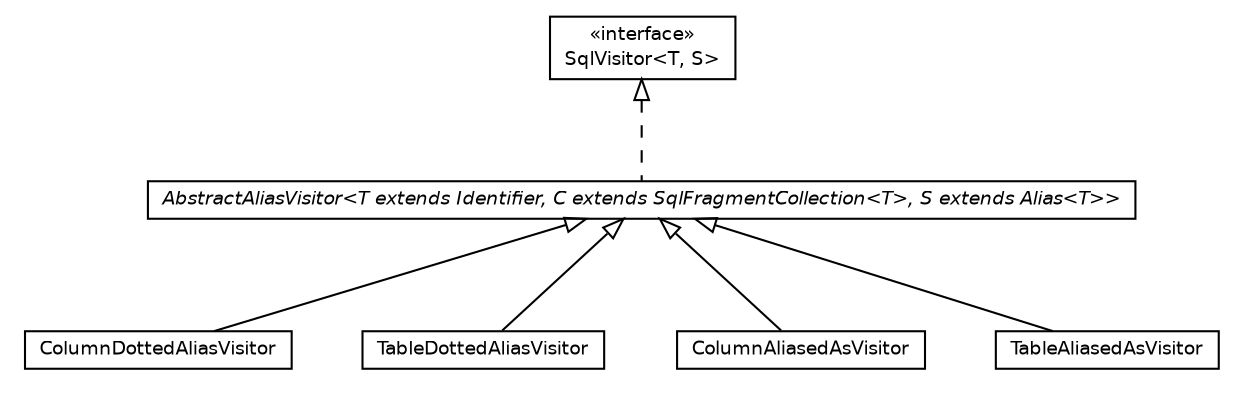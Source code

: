 #!/usr/local/bin/dot
#
# Class diagram 
# Generated by UMLGraph version R5_6 (http://www.umlgraph.org/)
#

digraph G {
	edge [fontname="Helvetica",fontsize=10,labelfontname="Helvetica",labelfontsize=10];
	node [fontname="Helvetica",fontsize=10,shape=plaintext];
	nodesep=0.25;
	ranksep=0.5;
	// net.ljcomputing.sql.visitor.ColumnDottedAliasVisitor
	c31 [label=<<table title="net.ljcomputing.sql.visitor.ColumnDottedAliasVisitor" border="0" cellborder="1" cellspacing="0" cellpadding="2" port="p" href="./ColumnDottedAliasVisitor.html">
		<tr><td><table border="0" cellspacing="0" cellpadding="1">
<tr><td align="center" balign="center"> ColumnDottedAliasVisitor </td></tr>
		</table></td></tr>
		</table>>, URL="./ColumnDottedAliasVisitor.html", fontname="Helvetica", fontcolor="black", fontsize=9.0];
	// net.ljcomputing.sql.visitor.SqlVisitor<T, S>
	c32 [label=<<table title="net.ljcomputing.sql.visitor.SqlVisitor" border="0" cellborder="1" cellspacing="0" cellpadding="2" port="p" href="./SqlVisitor.html">
		<tr><td><table border="0" cellspacing="0" cellpadding="1">
<tr><td align="center" balign="center"> &#171;interface&#187; </td></tr>
<tr><td align="center" balign="center"> SqlVisitor&lt;T, S&gt; </td></tr>
		</table></td></tr>
		</table>>, URL="./SqlVisitor.html", fontname="Helvetica", fontcolor="black", fontsize=9.0];
	// net.ljcomputing.sql.visitor.TableDottedAliasVisitor
	c33 [label=<<table title="net.ljcomputing.sql.visitor.TableDottedAliasVisitor" border="0" cellborder="1" cellspacing="0" cellpadding="2" port="p" href="./TableDottedAliasVisitor.html">
		<tr><td><table border="0" cellspacing="0" cellpadding="1">
<tr><td align="center" balign="center"> TableDottedAliasVisitor </td></tr>
		</table></td></tr>
		</table>>, URL="./TableDottedAliasVisitor.html", fontname="Helvetica", fontcolor="black", fontsize=9.0];
	// net.ljcomputing.sql.visitor.ColumnAliasedAsVisitor
	c34 [label=<<table title="net.ljcomputing.sql.visitor.ColumnAliasedAsVisitor" border="0" cellborder="1" cellspacing="0" cellpadding="2" port="p" href="./ColumnAliasedAsVisitor.html">
		<tr><td><table border="0" cellspacing="0" cellpadding="1">
<tr><td align="center" balign="center"> ColumnAliasedAsVisitor </td></tr>
		</table></td></tr>
		</table>>, URL="./ColumnAliasedAsVisitor.html", fontname="Helvetica", fontcolor="black", fontsize=9.0];
	// net.ljcomputing.sql.visitor.AbstractAliasVisitor<T extends net.ljcomputing.sql.identifier.Identifier, C extends net.ljcomputing.sql.collection.SqlFragmentCollection<T>, S extends net.ljcomputing.sql.flyweight.Alias<T>>
	c35 [label=<<table title="net.ljcomputing.sql.visitor.AbstractAliasVisitor" border="0" cellborder="1" cellspacing="0" cellpadding="2" port="p" href="./AbstractAliasVisitor.html">
		<tr><td><table border="0" cellspacing="0" cellpadding="1">
<tr><td align="center" balign="center"><font face="Helvetica-Oblique"> AbstractAliasVisitor&lt;T extends Identifier, C extends SqlFragmentCollection&lt;T&gt;, S extends Alias&lt;T&gt;&gt; </font></td></tr>
		</table></td></tr>
		</table>>, URL="./AbstractAliasVisitor.html", fontname="Helvetica", fontcolor="black", fontsize=9.0];
	// net.ljcomputing.sql.visitor.TableAliasedAsVisitor
	c36 [label=<<table title="net.ljcomputing.sql.visitor.TableAliasedAsVisitor" border="0" cellborder="1" cellspacing="0" cellpadding="2" port="p" href="./TableAliasedAsVisitor.html">
		<tr><td><table border="0" cellspacing="0" cellpadding="1">
<tr><td align="center" balign="center"> TableAliasedAsVisitor </td></tr>
		</table></td></tr>
		</table>>, URL="./TableAliasedAsVisitor.html", fontname="Helvetica", fontcolor="black", fontsize=9.0];
	//net.ljcomputing.sql.visitor.ColumnDottedAliasVisitor extends net.ljcomputing.sql.visitor.AbstractAliasVisitor<net.ljcomputing.sql.identifier.column.Column, net.ljcomputing.sql.collection.ColumnCollection, net.ljcomputing.sql.flyweight.DottedAlias<net.ljcomputing.sql.identifier.column.Column>>
	c35:p -> c31:p [dir=back,arrowtail=empty];
	//net.ljcomputing.sql.visitor.TableDottedAliasVisitor extends net.ljcomputing.sql.visitor.AbstractAliasVisitor<net.ljcomputing.sql.identifier.table.Table, net.ljcomputing.sql.collection.TableCollection, net.ljcomputing.sql.flyweight.DottedAlias<net.ljcomputing.sql.identifier.table.Table>>
	c35:p -> c33:p [dir=back,arrowtail=empty];
	//net.ljcomputing.sql.visitor.ColumnAliasedAsVisitor extends net.ljcomputing.sql.visitor.AbstractAliasVisitor<net.ljcomputing.sql.identifier.column.Column, net.ljcomputing.sql.collection.ColumnCollection, net.ljcomputing.sql.flyweight.AliasedAs<net.ljcomputing.sql.identifier.column.Column>>
	c35:p -> c34:p [dir=back,arrowtail=empty];
	//net.ljcomputing.sql.visitor.AbstractAliasVisitor<T extends net.ljcomputing.sql.identifier.Identifier, C extends net.ljcomputing.sql.collection.SqlFragmentCollection<T>, S extends net.ljcomputing.sql.flyweight.Alias<T>> implements net.ljcomputing.sql.visitor.SqlVisitor<T, S>
	c32:p -> c35:p [dir=back,arrowtail=empty,style=dashed];
	//net.ljcomputing.sql.visitor.TableAliasedAsVisitor extends net.ljcomputing.sql.visitor.AbstractAliasVisitor<net.ljcomputing.sql.identifier.table.Table, net.ljcomputing.sql.collection.TableCollection, net.ljcomputing.sql.flyweight.AliasedAs<net.ljcomputing.sql.identifier.table.Table>>
	c35:p -> c36:p [dir=back,arrowtail=empty];
}

